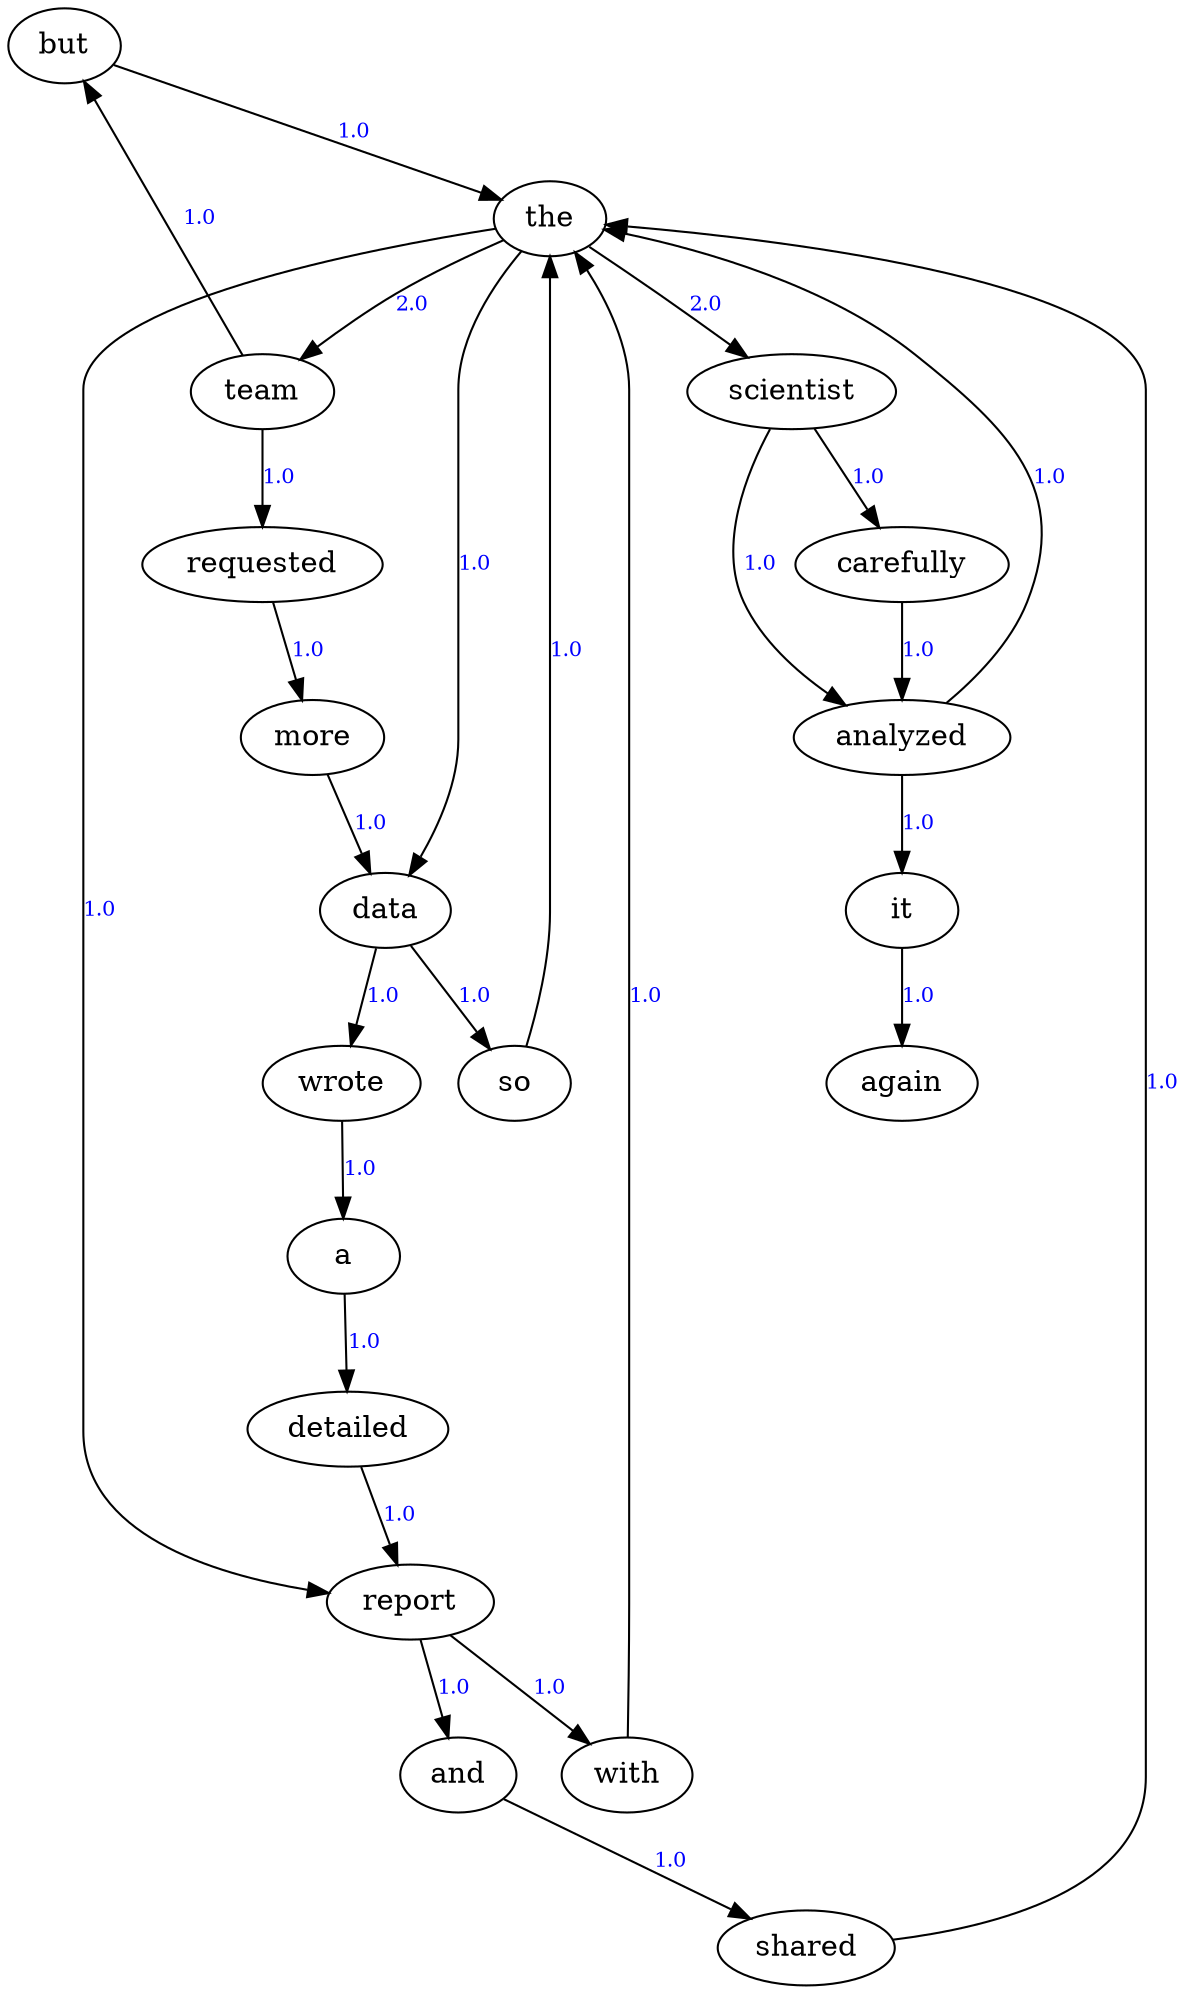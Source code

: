 strict digraph G {
  but;
  a;
  shared;
  data;
  carefully;
  scientist;
  more;
  wrote;
  again;
  analyzed;
  team;
  it;
  the;
  with;
  requested;
  detailed;
  and;
  report;
  so;
  the -> scientist [ fontsize="10" fontcolor="blue" label="2.0" ];
  scientist -> carefully [ fontsize="10" fontcolor="blue" label="1.0" ];
  carefully -> analyzed [ fontsize="10" fontcolor="blue" label="1.0" ];
  analyzed -> the [ fontsize="10" fontcolor="blue" label="1.0" ];
  the -> data [ fontsize="10" fontcolor="blue" label="1.0" ];
  data -> wrote [ fontsize="10" fontcolor="blue" label="1.0" ];
  wrote -> a [ fontsize="10" fontcolor="blue" label="1.0" ];
  a -> detailed [ fontsize="10" fontcolor="blue" label="1.0" ];
  detailed -> report [ fontsize="10" fontcolor="blue" label="1.0" ];
  report -> and [ fontsize="10" fontcolor="blue" label="1.0" ];
  and -> shared [ fontsize="10" fontcolor="blue" label="1.0" ];
  shared -> the [ fontsize="10" fontcolor="blue" label="1.0" ];
  the -> report [ fontsize="10" fontcolor="blue" label="1.0" ];
  report -> with [ fontsize="10" fontcolor="blue" label="1.0" ];
  with -> the [ fontsize="10" fontcolor="blue" label="1.0" ];
  the -> team [ fontsize="10" fontcolor="blue" label="2.0" ];
  team -> but [ fontsize="10" fontcolor="blue" label="1.0" ];
  but -> the [ fontsize="10" fontcolor="blue" label="1.0" ];
  team -> requested [ fontsize="10" fontcolor="blue" label="1.0" ];
  requested -> more [ fontsize="10" fontcolor="blue" label="1.0" ];
  more -> data [ fontsize="10" fontcolor="blue" label="1.0" ];
  data -> so [ fontsize="10" fontcolor="blue" label="1.0" ];
  so -> the [ fontsize="10" fontcolor="blue" label="1.0" ];
  scientist -> analyzed [ fontsize="10" fontcolor="blue" label="1.0" ];
  analyzed -> it [ fontsize="10" fontcolor="blue" label="1.0" ];
  it -> again [ fontsize="10" fontcolor="blue" label="1.0" ];
}
